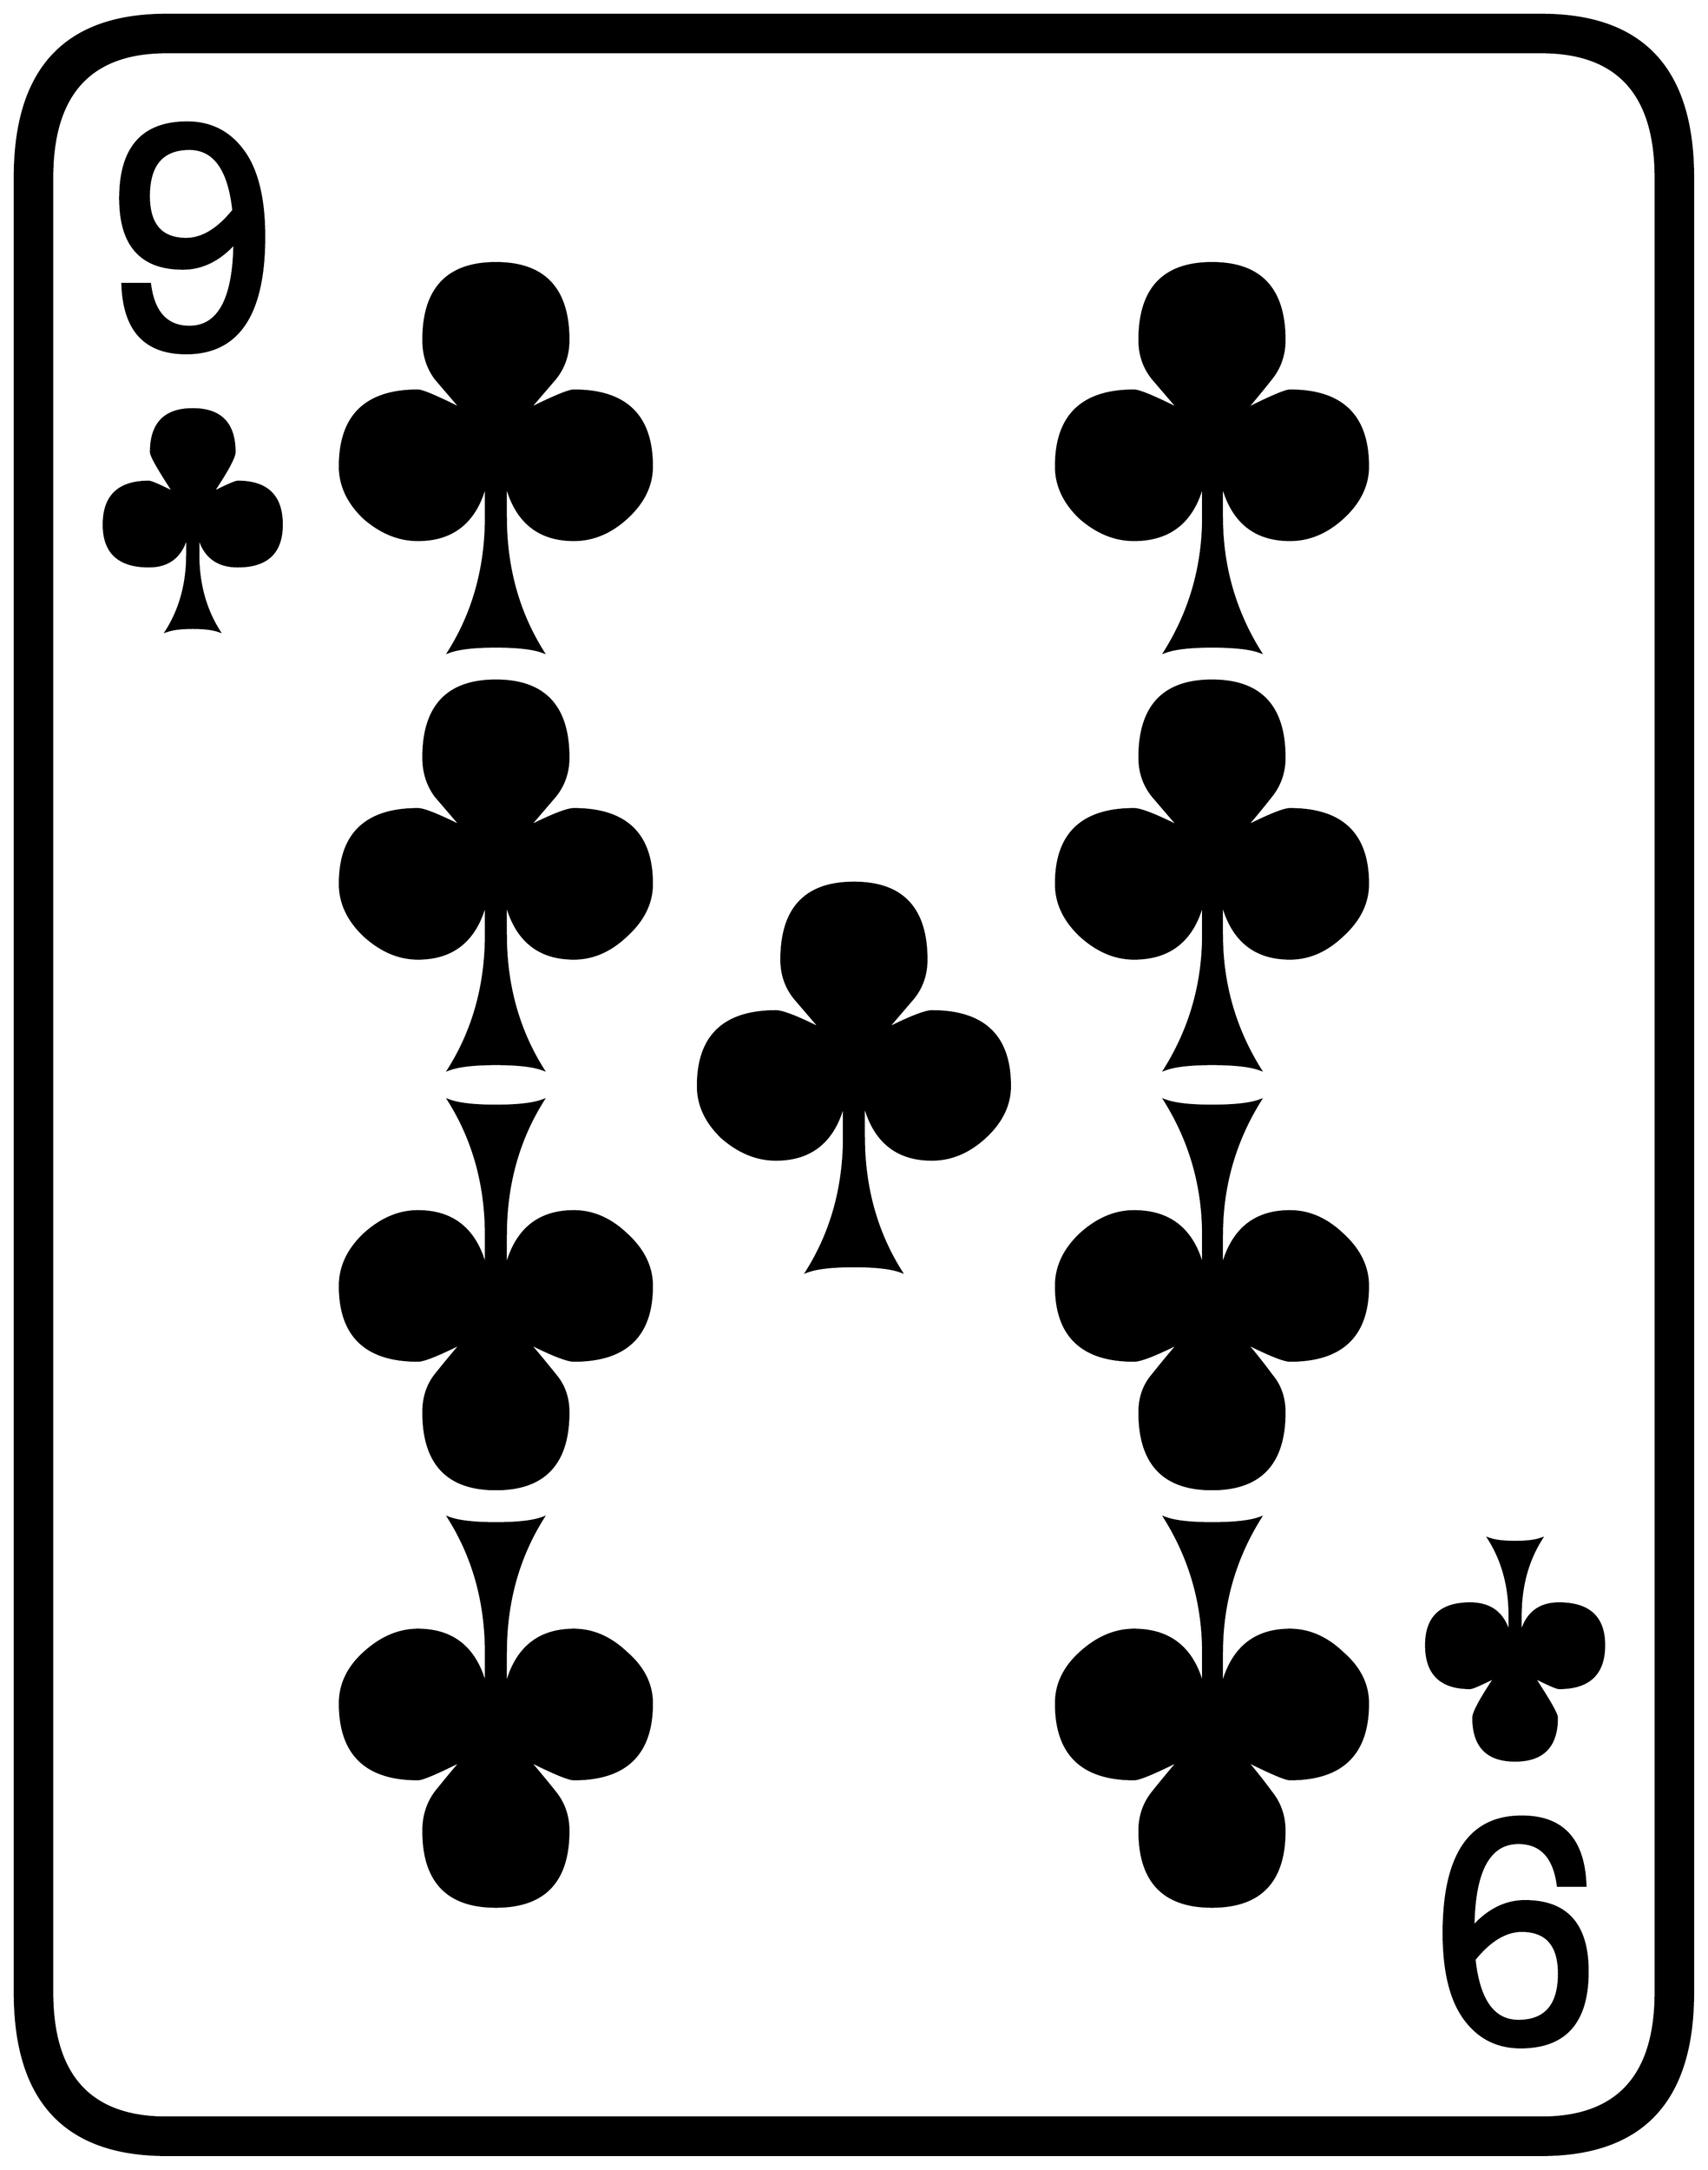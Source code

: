 


\begin{tikzpicture}[y=0.80pt, x=0.80pt, yscale=-1.0, xscale=1.0, inner sep=0pt, outer sep=0pt]
\begin{scope}[shift={(100.0,1706.0)},nonzero rule]
  \path[draw=.,fill=.,line width=1.600pt] (1578.0,244.0) .. controls
    (1578.0,342.667) and (1532.0,392.0) .. (1440.0,392.0) --
    (188.0,392.0) .. controls (96.0,392.0) and (50.0,342.667) ..
    (50.0,244.0) -- (50.0,-1408.0) .. controls (50.0,-1506.667)
    and (96.0,-1556.0) .. (188.0,-1556.0) -- (1440.0,-1556.0) ..
    controls (1532.0,-1556.0) and (1578.0,-1506.667) ..
    (1578.0,-1408.0) -- (1578.0,244.0) -- cycle(1544.0,244.0) --
    (1544.0,-1408.0) .. controls (1544.0,-1484.0) and
    (1509.333,-1522.0) .. (1440.0,-1522.0) -- (188.0,-1522.0) ..
    controls (118.667,-1522.0) and (84.0,-1484.0) ..
    (84.0,-1408.0) -- (84.0,244.0) .. controls (84.0,320.0) and
    (118.667,358.0) .. (188.0,358.0) -- (1440.0,358.0) .. controls
    (1509.333,358.0) and (1544.0,320.0) .. (1544.0,244.0) --
    cycle(1282.0,-1145.0) .. controls (1282.0,-1127.667) and
    (1274.333,-1112.0) .. (1259.0,-1098.0) .. controls
    (1244.333,-1084.667) and (1228.333,-1078.0) .. (1211.0,-1078.0) ..
    controls (1178.333,-1078.0) and (1157.667,-1095.333) ..
    (1149.0,-1130.0) -- (1149.0,-1099.0) .. controls
    (1149.0,-1054.333) and (1160.667,-1013.333) .. (1184.0,-976.0) ..
    controls (1175.333,-979.333) and (1160.667,-981.0) ..
    (1140.0,-981.0) .. controls (1120.0,-981.0) and
    (1105.667,-979.333) .. (1097.0,-976.0) .. controls
    (1120.333,-1013.333) and (1132.0,-1054.333) .. (1132.0,-1099.0) --
    (1132.0,-1130.0) .. controls (1123.333,-1095.333) and
    (1102.333,-1078.0) .. (1069.0,-1078.0) .. controls
    (1051.667,-1078.0) and (1035.333,-1084.667) .. (1020.0,-1098.0) ..
    controls (1005.333,-1112.0) and (998.0,-1127.667) ..
    (998.0,-1145.0) .. controls (998.0,-1191.0) and
    (1021.667,-1214.0) .. (1069.0,-1214.0) .. controls
    (1073.667,-1214.0) and (1087.333,-1208.333) .. (1110.0,-1197.0) ..
    controls (1102.0,-1206.333) and (1094.0,-1215.667) ..
    (1086.0,-1225.0) .. controls (1078.0,-1235.0) and
    (1074.0,-1246.667) .. (1074.0,-1260.0) .. controls
    (1074.0,-1306.667) and (1096.0,-1330.0) .. (1140.0,-1330.0) ..
    controls (1184.0,-1330.0) and (1206.0,-1306.667) ..
    (1206.0,-1260.0) .. controls (1206.0,-1246.667) and
    (1202.0,-1235.0) .. (1194.0,-1225.0) .. controls
    (1186.667,-1215.667) and (1179.0,-1206.333) .. (1171.0,-1197.0) ..
    controls (1193.667,-1208.333) and (1207.0,-1214.0) ..
    (1211.0,-1214.0) .. controls (1258.333,-1214.0) and
    (1282.0,-1191.0) .. (1282.0,-1145.0) -- cycle(1282.0,-765.0)
    .. controls (1282.0,-747.667) and (1274.333,-732.0) ..
    (1259.0,-718.0) .. controls (1244.333,-704.0) and
    (1228.333,-697.0) .. (1211.0,-697.0) .. controls
    (1178.333,-697.0) and (1157.667,-714.333) .. (1149.0,-749.0) --
    (1149.0,-719.0) .. controls (1149.0,-674.333) and
    (1160.667,-633.333) .. (1184.0,-596.0) .. controls
    (1175.333,-599.333) and (1160.667,-601.0) .. (1140.0,-601.0) ..
    controls (1120.0,-601.0) and (1105.667,-599.333) ..
    (1097.0,-596.0) .. controls (1120.333,-633.333) and
    (1132.0,-674.333) .. (1132.0,-719.0) -- (1132.0,-749.0) ..
    controls (1123.333,-714.333) and (1102.333,-697.0) ..
    (1069.0,-697.0) .. controls (1051.667,-697.0) and
    (1035.333,-704.0) .. (1020.0,-718.0) .. controls
    (1005.333,-732.0) and (998.0,-747.667) .. (998.0,-765.0) ..
    controls (998.0,-810.333) and (1021.667,-833.0) ..
    (1069.0,-833.0) .. controls (1075.0,-833.0) and
    (1088.667,-827.667) .. (1110.0,-817.0) .. controls
    (1102.0,-826.333) and (1094.0,-835.667) .. (1086.0,-845.0) ..
    controls (1078.0,-855.0) and (1074.0,-866.667) ..
    (1074.0,-880.0) .. controls (1074.0,-926.667) and
    (1096.0,-950.0) .. (1140.0,-950.0) .. controls
    (1184.0,-950.0) and (1206.0,-926.667) .. (1206.0,-880.0) ..
    controls (1206.0,-866.667) and (1202.0,-855.0) ..
    (1194.0,-845.0) .. controls (1186.667,-835.667) and
    (1179.0,-826.333) .. (1171.0,-817.0) .. controls
    (1192.333,-827.667) and (1205.667,-833.0) .. (1211.0,-833.0) ..
    controls (1258.333,-833.0) and (1282.0,-810.333) ..
    (1282.0,-765.0) -- cycle(630.0,-1145.0) .. controls
    (630.0,-1127.667) and (622.333,-1112.0) .. (607.0,-1098.0) ..
    controls (592.333,-1084.667) and (576.333,-1078.0) ..
    (559.0,-1078.0) .. controls (526.333,-1078.0) and
    (505.667,-1095.333) .. (497.0,-1130.0) -- (497.0,-1099.0) ..
    controls (497.0,-1053.0) and (508.333,-1012.0) ..
    (531.0,-976.0) .. controls (522.333,-979.333) and (508.0,-981.0)
    .. (488.0,-981.0) .. controls (468.0,-981.0) and
    (453.667,-979.333) .. (445.0,-976.0) .. controls (467.667,-1012.0)
    and (479.0,-1053.0) .. (479.0,-1099.0) -- (479.0,-1130.0) ..
    controls (470.333,-1095.333) and (449.667,-1078.0) ..
    (417.0,-1078.0) .. controls (399.667,-1078.0) and
    (383.333,-1084.667) .. (368.0,-1098.0) .. controls
    (353.333,-1112.0) and (346.0,-1127.667) .. (346.0,-1145.0) ..
    controls (346.0,-1191.0) and (369.667,-1214.0) ..
    (417.0,-1214.0) .. controls (421.0,-1214.0) and
    (434.333,-1208.333) .. (457.0,-1197.0) .. controls
    (449.0,-1206.333) and (441.0,-1215.667) .. (433.0,-1225.0) ..
    controls (425.667,-1235.0) and (422.0,-1246.667) ..
    (422.0,-1260.0) .. controls (422.0,-1306.667) and
    (444.0,-1330.0) .. (488.0,-1330.0) .. controls
    (532.0,-1330.0) and (554.0,-1306.667) .. (554.0,-1260.0) ..
    controls (554.0,-1246.667) and (550.0,-1235.0) ..
    (542.0,-1225.0) .. controls (534.0,-1215.667) and
    (526.0,-1206.333) .. (518.0,-1197.0) .. controls
    (540.667,-1208.333) and (554.333,-1214.0) .. (559.0,-1214.0) ..
    controls (606.333,-1214.0) and (630.0,-1191.0) ..
    (630.0,-1145.0) -- cycle(277.0,-1354.0) .. controls
    (277.0,-1283.333) and (253.333,-1248.0) .. (206.0,-1248.0) ..
    controls (168.667,-1248.0) and (149.333,-1269.0) ..
    (148.0,-1311.0) -- (173.0,-1311.0) .. controls
    (176.333,-1285.0) and (188.333,-1272.0) .. (209.0,-1272.0) ..
    controls (235.667,-1272.0) and (249.333,-1297.333) ..
    (250.0,-1348.0) .. controls (236.0,-1332.667) and
    (220.333,-1325.0) .. (203.0,-1325.0) .. controls
    (165.0,-1325.0) and (146.0,-1346.333) .. (146.0,-1389.0) ..
    controls (146.0,-1435.0) and (166.333,-1458.0) ..
    (207.0,-1458.0) .. controls (228.333,-1458.0) and
    (245.333,-1449.333) .. (258.0,-1432.0) .. controls
    (270.667,-1414.667) and (277.0,-1388.667) .. (277.0,-1354.0) --
    cycle(1282.0,-399.0) .. controls (1282.0,-353.667) and
    (1258.333,-331.0) .. (1211.0,-331.0) .. controls
    (1205.667,-331.0) and (1192.333,-336.333) .. (1171.0,-347.0) ..
    controls (1179.0,-337.667) and (1186.667,-328.0) ..
    (1194.0,-318.0) .. controls (1202.0,-308.667) and
    (1206.0,-297.333) .. (1206.0,-284.0) .. controls
    (1206.0,-237.333) and (1184.0,-214.0) .. (1140.0,-214.0) ..
    controls (1096.0,-214.0) and (1074.0,-237.333) ..
    (1074.0,-284.0) .. controls (1074.0,-297.333) and
    (1078.0,-308.667) .. (1086.0,-318.0) .. controls
    (1094.0,-328.0) and (1102.0,-337.667) .. (1110.0,-347.0) ..
    controls (1088.667,-336.333) and (1075.0,-331.0) ..
    (1069.0,-331.0) .. controls (1021.667,-331.0) and
    (998.0,-353.667) .. (998.0,-399.0) .. controls (998.0,-416.333)
    and (1005.333,-432.0) .. (1020.0,-446.0) .. controls
    (1035.333,-460.0) and (1051.667,-467.0) .. (1069.0,-467.0) ..
    controls (1102.333,-467.0) and (1123.333,-449.667) ..
    (1132.0,-415.0) -- (1132.0,-445.0) .. controls
    (1132.0,-489.667) and (1120.333,-530.667) .. (1097.0,-568.0) ..
    controls (1105.667,-564.667) and (1120.0,-563.0) ..
    (1140.0,-563.0) .. controls (1160.667,-563.0) and
    (1175.333,-564.667) .. (1184.0,-568.0) .. controls
    (1160.667,-530.667) and (1149.0,-489.667) .. (1149.0,-445.0) --
    (1149.0,-415.0) .. controls (1157.667,-449.667) and
    (1178.333,-467.0) .. (1211.0,-467.0) .. controls
    (1228.333,-467.0) and (1244.333,-460.0) .. (1259.0,-446.0) ..
    controls (1274.333,-432.0) and (1282.0,-416.333) ..
    (1282.0,-399.0) -- cycle(1497.0,-72.0) .. controls
    (1497.0,-46.0) and (1483.333,-33.0) .. (1456.0,-33.0) ..
    controls (1454.0,-33.0) and (1446.333,-36.333) .. (1433.0,-43.0)
    .. controls (1447.0,-21.667) and (1454.0,-9.333) ..
    (1454.0,-6.0) .. controls (1454.0,20.0) and (1441.333,33.0) ..
    (1416.0,33.0) .. controls (1390.667,33.0) and (1378.0,20.0) ..
    (1378.0,-6.0) .. controls (1378.0,-10.667) and (1384.667,-23.0)
    .. (1398.0,-43.0) .. controls (1384.667,-36.333) and
    (1377.0,-33.0) .. (1375.0,-33.0) .. controls (1348.333,-33.0)
    and (1335.0,-46.0) .. (1335.0,-72.0) .. controls
    (1335.0,-97.333) and (1348.333,-110.0) .. (1375.0,-110.0) ..
    controls (1394.333,-110.0) and (1406.333,-100.333) ..
    (1411.0,-81.0) -- (1411.0,-99.0) .. controls (1411.0,-125.667)
    and (1404.667,-149.0) .. (1392.0,-169.0) .. controls
    (1397.333,-167.0) and (1405.333,-166.0) .. (1416.0,-166.0) ..
    controls (1426.667,-166.0) and (1434.667,-167.0) ..
    (1440.0,-169.0) .. controls (1427.333,-149.0) and
    (1421.0,-125.667) .. (1421.0,-99.0) -- (1421.0,-81.0) ..
    controls (1425.667,-100.333) and (1437.333,-110.0) ..
    (1456.0,-110.0) .. controls (1483.333,-110.0) and
    (1497.0,-97.333) .. (1497.0,-72.0) -- cycle(956.0,-581.0) ..
    controls (956.0,-563.667) and (948.333,-548.0) .. (933.0,-534.0)
    .. controls (918.333,-520.667) and (902.333,-514.0) ..
    (885.0,-514.0) .. controls (852.333,-514.0) and (831.667,-531.333)
    .. (823.0,-566.0) -- (823.0,-535.0) .. controls
    (823.0,-489.0) and (834.333,-448.0) .. (857.0,-412.0) ..
    controls (848.333,-415.333) and (834.0,-417.0) .. (814.0,-417.0)
    .. controls (794.0,-417.0) and (779.667,-415.333) ..
    (771.0,-412.0) .. controls (793.667,-448.0) and (805.0,-489.0)
    .. (805.0,-535.0) -- (805.0,-566.0) .. controls
    (796.333,-531.333) and (775.667,-514.0) .. (743.0,-514.0) ..
    controls (725.667,-514.0) and (709.333,-520.667) .. (694.0,-534.0)
    .. controls (679.333,-548.0) and (672.0,-563.667) ..
    (672.0,-581.0) .. controls (672.0,-626.333) and (695.667,-649.0)
    .. (743.0,-649.0) .. controls (749.0,-649.0) and
    (762.667,-643.667) .. (784.0,-633.0) .. controls (776.0,-642.333)
    and (768.0,-651.667) .. (760.0,-661.0) .. controls
    (752.0,-671.0) and (748.0,-682.667) .. (748.0,-696.0) ..
    controls (748.0,-742.667) and (770.0,-766.0) .. (814.0,-766.0)
    .. controls (858.0,-766.0) and (880.0,-742.667) ..
    (880.0,-696.0) .. controls (880.0,-682.667) and (876.0,-671.0)
    .. (868.0,-661.0) .. controls (860.0,-651.667) and
    (852.0,-642.333) .. (844.0,-633.0) .. controls (865.333,-643.667)
    and (879.0,-649.0) .. (885.0,-649.0) .. controls
    (932.333,-649.0) and (956.0,-626.333) .. (956.0,-581.0) --
    cycle(293.0,-1092.0) .. controls (293.0,-1066.667) and
    (279.667,-1054.0) .. (253.0,-1054.0) .. controls
    (233.667,-1054.0) and (221.667,-1063.667) .. (217.0,-1083.0) --
    (217.0,-1065.0) .. controls (217.0,-1038.333) and
    (223.333,-1015.0) .. (236.0,-995.0) .. controls (230.667,-997.0)
    and (222.667,-998.0) .. (212.0,-998.0) .. controls
    (201.333,-998.0) and (193.333,-997.0) .. (188.0,-995.0) ..
    controls (200.667,-1015.0) and (207.0,-1038.333) ..
    (207.0,-1065.0) -- (207.0,-1083.0) .. controls
    (202.333,-1063.667) and (190.667,-1054.0) .. (172.0,-1054.0) ..
    controls (144.667,-1054.0) and (131.0,-1066.667) ..
    (131.0,-1092.0) .. controls (131.0,-1118.0) and
    (144.667,-1131.0) .. (172.0,-1131.0) .. controls
    (174.0,-1131.0) and (181.667,-1127.667) .. (195.0,-1121.0) ..
    controls (181.0,-1142.333) and (174.0,-1154.667) ..
    (174.0,-1158.0) .. controls (174.0,-1184.0) and
    (186.667,-1197.0) .. (212.0,-1197.0) .. controls
    (237.333,-1197.0) and (250.0,-1184.0) .. (250.0,-1158.0) ..
    controls (250.0,-1153.333) and (243.333,-1141.0) ..
    (230.0,-1121.0) .. controls (243.333,-1127.667) and
    (251.0,-1131.0) .. (253.0,-1131.0) .. controls
    (279.667,-1131.0) and (293.0,-1118.0) .. (293.0,-1092.0) --
    cycle(630.0,-765.0) .. controls (630.0,-747.667) and
    (622.333,-732.0) .. (607.0,-718.0) .. controls (592.333,-704.0)
    and (576.333,-697.0) .. (559.0,-697.0) .. controls
    (526.333,-697.0) and (505.667,-714.333) .. (497.0,-749.0) --
    (497.0,-719.0) .. controls (497.0,-673.0) and (508.333,-632.0)
    .. (531.0,-596.0) .. controls (522.333,-599.333) and
    (508.0,-601.0) .. (488.0,-601.0) .. controls (468.0,-601.0)
    and (453.667,-599.333) .. (445.0,-596.0) .. controls
    (467.667,-632.0) and (479.0,-673.0) .. (479.0,-719.0) --
    (479.0,-749.0) .. controls (470.333,-714.333) and (449.667,-697.0)
    .. (417.0,-697.0) .. controls (399.667,-697.0) and
    (383.333,-704.0) .. (368.0,-718.0) .. controls (353.333,-732.0)
    and (346.0,-747.667) .. (346.0,-765.0) .. controls
    (346.0,-810.333) and (369.667,-833.0) .. (417.0,-833.0) ..
    controls (422.333,-833.0) and (435.667,-827.667) .. (457.0,-817.0)
    .. controls (449.0,-826.333) and (441.0,-835.667) ..
    (433.0,-845.0) .. controls (425.667,-855.0) and (422.0,-866.667)
    .. (422.0,-880.0) .. controls (422.0,-926.667) and
    (444.0,-950.0) .. (488.0,-950.0) .. controls (532.0,-950.0)
    and (554.0,-926.667) .. (554.0,-880.0) .. controls
    (554.0,-866.667) and (550.0,-855.0) .. (542.0,-845.0) ..
    controls (534.0,-835.667) and (526.0,-826.333) .. (518.0,-817.0)
    .. controls (539.333,-827.667) and (553.0,-833.0) ..
    (559.0,-833.0) .. controls (606.333,-833.0) and (630.0,-810.333)
    .. (630.0,-765.0) -- cycle(1482.0,225.0) .. controls
    (1482.0,271.0) and (1461.667,294.0) .. (1421.0,294.0) ..
    controls (1399.667,294.0) and (1382.667,285.333) .. (1370.0,268.0)
    .. controls (1357.333,250.667) and (1351.0,224.667) ..
    (1351.0,190.0) .. controls (1351.0,119.333) and (1374.667,84.0)
    .. (1422.0,84.0) .. controls (1459.333,84.0) and
    (1478.667,105.0) .. (1480.0,147.0) -- (1455.0,147.0) ..
    controls (1451.667,121.0) and (1439.667,108.0) .. (1419.0,108.0)
    .. controls (1392.333,108.0) and (1378.667,133.333) ..
    (1378.0,184.0) .. controls (1392.0,168.667) and (1407.667,161.0)
    .. (1425.0,161.0) .. controls (1463.0,161.0) and
    (1482.0,182.333) .. (1482.0,225.0) -- cycle(1282.0,-19.0) ..
    controls (1282.0,27.0) and (1258.333,50.0) .. (1211.0,50.0) ..
    controls (1207.0,50.0) and (1193.667,44.333) .. (1171.0,33.0) ..
    controls (1179.0,42.333) and (1186.667,52.0) .. (1194.0,62.0) ..
    controls (1202.0,72.0) and (1206.0,83.667) .. (1206.0,97.0) ..
    controls (1206.0,143.0) and (1184.0,166.0) .. (1140.0,166.0)
    .. controls (1096.0,166.0) and (1074.0,143.0) ..
    (1074.0,97.0) .. controls (1074.0,83.667) and (1078.0,72.0) ..
    (1086.0,62.0) .. controls (1094.0,52.0) and (1102.0,42.333) ..
    (1110.0,33.0) .. controls (1087.333,44.333) and (1073.667,50.0) ..
    (1069.0,50.0) .. controls (1021.667,50.0) and (998.0,27.0) ..
    (998.0,-19.0) .. controls (998.0,-36.333) and (1005.333,-51.667)
    .. (1020.0,-65.0) .. controls (1035.333,-79.0) and
    (1051.667,-86.0) .. (1069.0,-86.0) .. controls (1102.333,-86.0)
    and (1123.333,-68.667) .. (1132.0,-34.0) -- (1132.0,-65.0) ..
    controls (1132.0,-109.667) and (1120.333,-150.667) ..
    (1097.0,-188.0) .. controls (1105.667,-184.667) and
    (1120.0,-183.0) .. (1140.0,-183.0) .. controls
    (1160.667,-183.0) and (1175.333,-184.667) .. (1184.0,-188.0) ..
    controls (1160.667,-150.667) and (1149.0,-109.667) ..
    (1149.0,-65.0) -- (1149.0,-34.0) .. controls (1157.667,-68.667)
    and (1178.333,-86.0) .. (1211.0,-86.0) .. controls
    (1228.333,-86.0) and (1244.333,-79.0) .. (1259.0,-65.0) ..
    controls (1274.333,-51.667) and (1282.0,-36.333) .. (1282.0,-19.0)
    -- cycle(630.0,-399.0) .. controls (630.0,-353.667) and
    (606.333,-331.0) .. (559.0,-331.0) .. controls (553.0,-331.0)
    and (539.333,-336.333) .. (518.0,-347.0) .. controls
    (526.0,-337.667) and (534.0,-328.0) .. (542.0,-318.0) ..
    controls (550.0,-308.667) and (554.0,-297.333) .. (554.0,-284.0)
    .. controls (554.0,-237.333) and (532.0,-214.0) ..
    (488.0,-214.0) .. controls (444.0,-214.0) and (422.0,-237.333)
    .. (422.0,-284.0) .. controls (422.0,-297.333) and
    (425.667,-308.667) .. (433.0,-318.0) .. controls (441.0,-328.0)
    and (449.0,-337.667) .. (457.0,-347.0) .. controls
    (435.667,-336.333) and (422.333,-331.0) .. (417.0,-331.0) ..
    controls (369.667,-331.0) and (346.0,-353.667) .. (346.0,-399.0)
    .. controls (346.0,-416.333) and (353.333,-432.0) ..
    (368.0,-446.0) .. controls (383.333,-460.0) and (399.667,-467.0)
    .. (417.0,-467.0) .. controls (449.667,-467.0) and
    (470.333,-449.667) .. (479.0,-415.0) -- (479.0,-445.0) ..
    controls (479.0,-491.0) and (467.667,-532.0) .. (445.0,-568.0)
    .. controls (453.667,-564.667) and (468.0,-563.0) ..
    (488.0,-563.0) .. controls (508.0,-563.0) and (522.333,-564.667)
    .. (531.0,-568.0) .. controls (508.333,-532.0) and
    (497.0,-491.0) .. (497.0,-445.0) -- (497.0,-415.0) ..
    controls (505.667,-449.667) and (526.333,-467.0) .. (559.0,-467.0)
    .. controls (576.333,-467.0) and (592.333,-460.0) ..
    (607.0,-446.0) .. controls (622.333,-432.0) and (630.0,-416.333)
    .. (630.0,-399.0) -- cycle(630.0,-19.0) .. controls
    (630.0,27.0) and (606.333,50.0) .. (559.0,50.0) .. controls
    (554.333,50.0) and (540.667,44.333) .. (518.0,33.0) .. controls
    (526.0,42.333) and (534.0,52.0) .. (542.0,62.0) .. controls
    (550.0,72.0) and (554.0,83.667) .. (554.0,97.0) .. controls
    (554.0,143.0) and (532.0,166.0) .. (488.0,166.0) .. controls
    (444.0,166.0) and (422.0,143.0) .. (422.0,97.0) .. controls
    (422.0,83.667) and (425.667,72.0) .. (433.0,62.0) .. controls
    (441.0,52.0) and (449.0,42.333) .. (457.0,33.0) .. controls
    (434.333,44.333) and (421.0,50.0) .. (417.0,50.0) .. controls
    (369.667,50.0) and (346.0,27.0) .. (346.0,-19.0) .. controls
    (346.0,-36.333) and (353.333,-51.667) .. (368.0,-65.0) .. controls
    (383.333,-79.0) and (399.667,-86.0) .. (417.0,-86.0) .. controls
    (449.667,-86.0) and (470.333,-68.667) .. (479.0,-34.0) --
    (479.0,-65.0) .. controls (479.0,-111.0) and (467.667,-152.0)
    .. (445.0,-188.0) .. controls (453.667,-184.667) and
    (468.0,-183.0) .. (488.0,-183.0) .. controls (508.0,-183.0)
    and (522.333,-184.667) .. (531.0,-188.0) .. controls
    (508.333,-152.0) and (497.0,-111.0) .. (497.0,-65.0) --
    (497.0,-34.0) .. controls (505.667,-68.667) and (526.333,-86.0) ..
    (559.0,-86.0) .. controls (576.333,-86.0) and (592.333,-79.0) ..
    (607.0,-65.0) .. controls (622.333,-51.667) and (630.0,-36.333) ..
    (630.0,-19.0) -- cycle(249.0,-1378.0) .. controls
    (245.0,-1415.333) and (231.667,-1434.0) .. (209.0,-1434.0) ..
    controls (184.333,-1434.0) and (172.0,-1419.667) ..
    (172.0,-1391.0) .. controls (172.0,-1365.0) and
    (183.333,-1352.0) .. (206.0,-1352.0) .. controls
    (220.667,-1352.0) and (235.0,-1360.667) .. (249.0,-1378.0) --
    cycle(1456.0,227.0) .. controls (1456.0,201.0) and
    (1444.667,188.0) .. (1422.0,188.0) .. controls (1407.333,188.0)
    and (1393.0,196.667) .. (1379.0,214.0) .. controls
    (1383.0,251.333) and (1396.333,270.0) .. (1419.0,270.0) ..
    controls (1443.667,270.0) and (1456.0,255.667) .. (1456.0,227.0)
    -- cycle;
\end{scope}

\end{tikzpicture}

